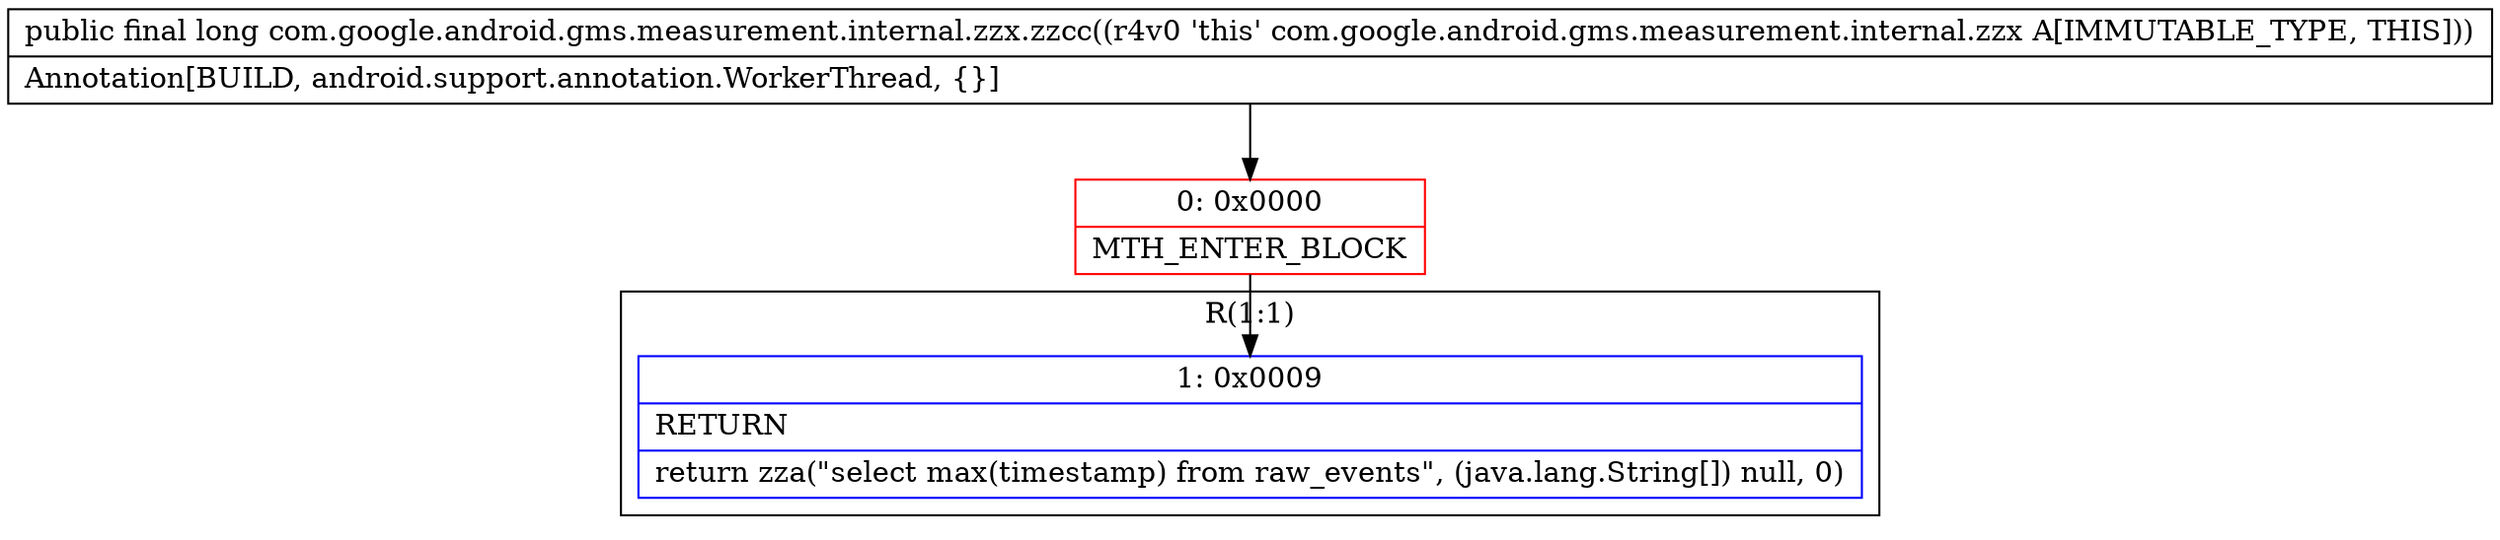 digraph "CFG forcom.google.android.gms.measurement.internal.zzx.zzcc()J" {
subgraph cluster_Region_165511341 {
label = "R(1:1)";
node [shape=record,color=blue];
Node_1 [shape=record,label="{1\:\ 0x0009|RETURN\l|return zza(\"select max(timestamp) from raw_events\", (java.lang.String[]) null, 0)\l}"];
}
Node_0 [shape=record,color=red,label="{0\:\ 0x0000|MTH_ENTER_BLOCK\l}"];
MethodNode[shape=record,label="{public final long com.google.android.gms.measurement.internal.zzx.zzcc((r4v0 'this' com.google.android.gms.measurement.internal.zzx A[IMMUTABLE_TYPE, THIS]))  | Annotation[BUILD, android.support.annotation.WorkerThread, \{\}]\l}"];
MethodNode -> Node_0;
Node_0 -> Node_1;
}

